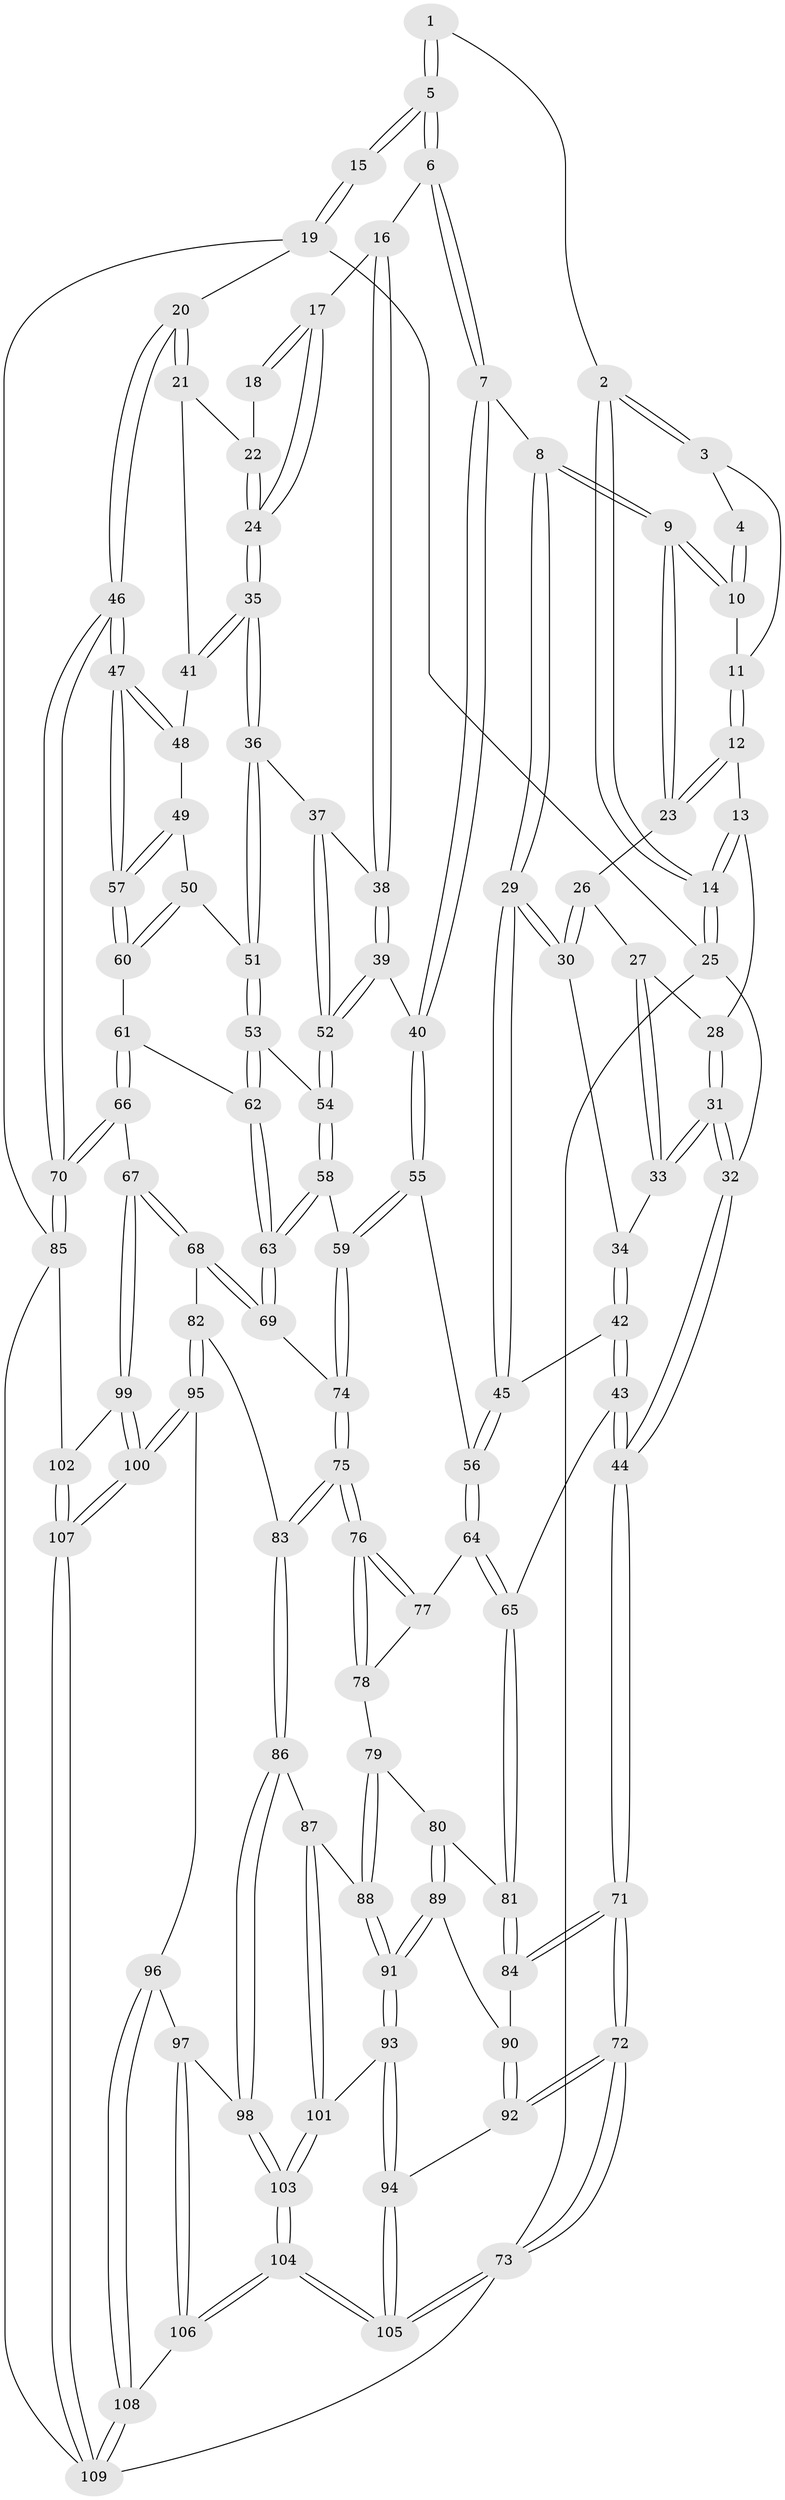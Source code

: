 // Generated by graph-tools (version 1.1) at 2025/03/03/09/25 03:03:22]
// undirected, 109 vertices, 269 edges
graph export_dot {
graph [start="1"]
  node [color=gray90,style=filled];
  1 [pos="+0.2832141255039328+0"];
  2 [pos="+0+0"];
  3 [pos="+0.15455845810351804+0.04190522875277224"];
  4 [pos="+0.2096431943037937+0.02252815214793746"];
  5 [pos="+0.49768071068594155+0"];
  6 [pos="+0.5021904261874217+0"];
  7 [pos="+0.4427436708515101+0.06712205002156726"];
  8 [pos="+0.2905594215431291+0.2021097644516158"];
  9 [pos="+0.21946523984384494+0.1322008650986305"];
  10 [pos="+0.2074638039488154+0.05700430295672071"];
  11 [pos="+0.15496539901203157+0.044010770372796965"];
  12 [pos="+0.14677427818841285+0.09918125244314079"];
  13 [pos="+0.05154549667255218+0.05158961573749685"];
  14 [pos="+0+0"];
  15 [pos="+1+0"];
  16 [pos="+0.5615176101102309+0.031802916578090715"];
  17 [pos="+0.6300861808578344+0.07934114298655498"];
  18 [pos="+0.8105266624668819+0.04455580304100541"];
  19 [pos="+1+0"];
  20 [pos="+1+0"];
  21 [pos="+0.907226793406847+0.15322126961933727"];
  22 [pos="+0.8144277709580251+0.06376525465488837"];
  23 [pos="+0.15050936251440752+0.10366294299588773"];
  24 [pos="+0.727176344613643+0.17252876031138267"];
  25 [pos="+0+0"];
  26 [pos="+0.10496431270212872+0.14669078418605583"];
  27 [pos="+0.07147528178854669+0.15000377140662002"];
  28 [pos="+0.06588686450002147+0.14241612569228945"];
  29 [pos="+0.28804923494034623+0.20862137342663967"];
  30 [pos="+0.13279154342693583+0.18138931627093408"];
  31 [pos="+0+0.18488884541333914"];
  32 [pos="+0+0.1864052961077933"];
  33 [pos="+0.06521845162902877+0.2038996344052944"];
  34 [pos="+0.07395433012100161+0.21543772901686287"];
  35 [pos="+0.7562024245462432+0.21404965580899674"];
  36 [pos="+0.7461990864861056+0.2461853404589759"];
  37 [pos="+0.6466838259245019+0.2728601811260765"];
  38 [pos="+0.5898303866624895+0.21815438855017005"];
  39 [pos="+0.5479281286956759+0.31879370000350843"];
  40 [pos="+0.5097549907701456+0.3030714886068874"];
  41 [pos="+0.8659024749519499+0.19170702269713438"];
  42 [pos="+0.10874751437220496+0.338490844838937"];
  43 [pos="+0+0.4305490824456039"];
  44 [pos="+0+0.43572130389102587"];
  45 [pos="+0.261134683222167+0.34179014320167084"];
  46 [pos="+1+0.46312439238480774"];
  47 [pos="+1+0.4291872129211124"];
  48 [pos="+0.8846876771380895+0.2349896366153594"];
  49 [pos="+0.8624821397869344+0.3389101446210726"];
  50 [pos="+0.768965754215247+0.3397373030312662"];
  51 [pos="+0.7571442587924527+0.3357902959610772"];
  52 [pos="+0.5727648572830831+0.3407171451776225"];
  53 [pos="+0.7349701913290804+0.368111600067476"];
  54 [pos="+0.5771464223757905+0.3526783985234069"];
  55 [pos="+0.3355336818311319+0.394088403923638"];
  56 [pos="+0.28903883948313835+0.38705539735767047"];
  57 [pos="+1+0.42865478222336195"];
  58 [pos="+0.5714610255379612+0.3927251226097082"];
  59 [pos="+0.47782850490730805+0.47843135658215546"];
  60 [pos="+0.8654033067401952+0.43953931831079235"];
  61 [pos="+0.8011022608546766+0.4835452857520619"];
  62 [pos="+0.7229353717228788+0.44867159638181064"];
  63 [pos="+0.6721124468824553+0.4936293928944541"];
  64 [pos="+0.263326484463715+0.48701588452186073"];
  65 [pos="+0.1572299287663528+0.5737534706469432"];
  66 [pos="+0.8714892324280491+0.7082192986712523"];
  67 [pos="+0.8687935331406121+0.7097893792184645"];
  68 [pos="+0.7507454907814697+0.6828436885650867"];
  69 [pos="+0.6565548528042463+0.5418491951871073"];
  70 [pos="+1+0.6279669742875583"];
  71 [pos="+0+0.6414790191882963"];
  72 [pos="+0+0.7349504887579466"];
  73 [pos="+0+1"];
  74 [pos="+0.5121744593506415+0.5639782754923236"];
  75 [pos="+0.4710700997416231+0.6555238675815549"];
  76 [pos="+0.4632750996497566+0.6530416508135537"];
  77 [pos="+0.3116691534936318+0.5654901743674631"];
  78 [pos="+0.28111944577053705+0.6924121070228363"];
  79 [pos="+0.2733035268037047+0.7024722605235477"];
  80 [pos="+0.17896629731226352+0.6945711974010456"];
  81 [pos="+0.1511372451104321+0.6178936722123083"];
  82 [pos="+0.5787667222695909+0.7630604097702607"];
  83 [pos="+0.49493545043362985+0.7405205268761603"];
  84 [pos="+0+0.6831121630332543"];
  85 [pos="+1+0.9908389447836061"];
  86 [pos="+0.4121149972268432+0.8273055677926899"];
  87 [pos="+0.3493678163782667+0.8033158186873937"];
  88 [pos="+0.3191567214254909+0.7820003237469548"];
  89 [pos="+0.17633289352880166+0.7001282205665667"];
  90 [pos="+0.04235469791051955+0.7309793446947418"];
  91 [pos="+0.15824611403639305+0.82378965247769"];
  92 [pos="+0.09071968961977238+0.8354985725086103"];
  93 [pos="+0.13780247239488164+0.8619333717166422"];
  94 [pos="+0.12443616651715884+0.8659080106033066"];
  95 [pos="+0.630025984361445+0.8963007437738434"];
  96 [pos="+0.5903367439444202+0.9411844836714293"];
  97 [pos="+0.5145303552781033+0.9243235739983446"];
  98 [pos="+0.41031776714131263+0.860218089063091"];
  99 [pos="+0.8327887211569474+0.8633462415379923"];
  100 [pos="+0.7842641409602866+0.9376285544160998"];
  101 [pos="+0.19742444343816745+0.8986166092839117"];
  102 [pos="+0.9624245049014483+0.9428913602389304"];
  103 [pos="+0.3333539276159356+1"];
  104 [pos="+0.34251428924349364+1"];
  105 [pos="+0+1"];
  106 [pos="+0.44676878079527604+1"];
  107 [pos="+0.8012924950606329+1"];
  108 [pos="+0.546329261537953+1"];
  109 [pos="+0.8008076046410534+1"];
  1 -- 2;
  1 -- 5;
  1 -- 5;
  2 -- 3;
  2 -- 3;
  2 -- 14;
  2 -- 14;
  3 -- 4;
  3 -- 11;
  4 -- 10;
  4 -- 10;
  5 -- 6;
  5 -- 6;
  5 -- 15;
  5 -- 15;
  6 -- 7;
  6 -- 7;
  6 -- 16;
  7 -- 8;
  7 -- 40;
  7 -- 40;
  8 -- 9;
  8 -- 9;
  8 -- 29;
  8 -- 29;
  9 -- 10;
  9 -- 10;
  9 -- 23;
  9 -- 23;
  10 -- 11;
  11 -- 12;
  11 -- 12;
  12 -- 13;
  12 -- 23;
  12 -- 23;
  13 -- 14;
  13 -- 14;
  13 -- 28;
  14 -- 25;
  14 -- 25;
  15 -- 19;
  15 -- 19;
  16 -- 17;
  16 -- 38;
  16 -- 38;
  17 -- 18;
  17 -- 18;
  17 -- 24;
  17 -- 24;
  18 -- 22;
  19 -- 20;
  19 -- 25;
  19 -- 85;
  20 -- 21;
  20 -- 21;
  20 -- 46;
  20 -- 46;
  21 -- 22;
  21 -- 41;
  22 -- 24;
  22 -- 24;
  23 -- 26;
  24 -- 35;
  24 -- 35;
  25 -- 32;
  25 -- 73;
  26 -- 27;
  26 -- 30;
  26 -- 30;
  27 -- 28;
  27 -- 33;
  27 -- 33;
  28 -- 31;
  28 -- 31;
  29 -- 30;
  29 -- 30;
  29 -- 45;
  29 -- 45;
  30 -- 34;
  31 -- 32;
  31 -- 32;
  31 -- 33;
  31 -- 33;
  32 -- 44;
  32 -- 44;
  33 -- 34;
  34 -- 42;
  34 -- 42;
  35 -- 36;
  35 -- 36;
  35 -- 41;
  35 -- 41;
  36 -- 37;
  36 -- 51;
  36 -- 51;
  37 -- 38;
  37 -- 52;
  37 -- 52;
  38 -- 39;
  38 -- 39;
  39 -- 40;
  39 -- 52;
  39 -- 52;
  40 -- 55;
  40 -- 55;
  41 -- 48;
  42 -- 43;
  42 -- 43;
  42 -- 45;
  43 -- 44;
  43 -- 44;
  43 -- 65;
  44 -- 71;
  44 -- 71;
  45 -- 56;
  45 -- 56;
  46 -- 47;
  46 -- 47;
  46 -- 70;
  46 -- 70;
  47 -- 48;
  47 -- 48;
  47 -- 57;
  47 -- 57;
  48 -- 49;
  49 -- 50;
  49 -- 57;
  49 -- 57;
  50 -- 51;
  50 -- 60;
  50 -- 60;
  51 -- 53;
  51 -- 53;
  52 -- 54;
  52 -- 54;
  53 -- 54;
  53 -- 62;
  53 -- 62;
  54 -- 58;
  54 -- 58;
  55 -- 56;
  55 -- 59;
  55 -- 59;
  56 -- 64;
  56 -- 64;
  57 -- 60;
  57 -- 60;
  58 -- 59;
  58 -- 63;
  58 -- 63;
  59 -- 74;
  59 -- 74;
  60 -- 61;
  61 -- 62;
  61 -- 66;
  61 -- 66;
  62 -- 63;
  62 -- 63;
  63 -- 69;
  63 -- 69;
  64 -- 65;
  64 -- 65;
  64 -- 77;
  65 -- 81;
  65 -- 81;
  66 -- 67;
  66 -- 70;
  66 -- 70;
  67 -- 68;
  67 -- 68;
  67 -- 99;
  67 -- 99;
  68 -- 69;
  68 -- 69;
  68 -- 82;
  69 -- 74;
  70 -- 85;
  70 -- 85;
  71 -- 72;
  71 -- 72;
  71 -- 84;
  71 -- 84;
  72 -- 73;
  72 -- 73;
  72 -- 92;
  72 -- 92;
  73 -- 105;
  73 -- 105;
  73 -- 109;
  74 -- 75;
  74 -- 75;
  75 -- 76;
  75 -- 76;
  75 -- 83;
  75 -- 83;
  76 -- 77;
  76 -- 77;
  76 -- 78;
  76 -- 78;
  77 -- 78;
  78 -- 79;
  79 -- 80;
  79 -- 88;
  79 -- 88;
  80 -- 81;
  80 -- 89;
  80 -- 89;
  81 -- 84;
  81 -- 84;
  82 -- 83;
  82 -- 95;
  82 -- 95;
  83 -- 86;
  83 -- 86;
  84 -- 90;
  85 -- 102;
  85 -- 109;
  86 -- 87;
  86 -- 98;
  86 -- 98;
  87 -- 88;
  87 -- 101;
  87 -- 101;
  88 -- 91;
  88 -- 91;
  89 -- 90;
  89 -- 91;
  89 -- 91;
  90 -- 92;
  90 -- 92;
  91 -- 93;
  91 -- 93;
  92 -- 94;
  93 -- 94;
  93 -- 94;
  93 -- 101;
  94 -- 105;
  94 -- 105;
  95 -- 96;
  95 -- 100;
  95 -- 100;
  96 -- 97;
  96 -- 108;
  96 -- 108;
  97 -- 98;
  97 -- 106;
  97 -- 106;
  98 -- 103;
  98 -- 103;
  99 -- 100;
  99 -- 100;
  99 -- 102;
  100 -- 107;
  100 -- 107;
  101 -- 103;
  101 -- 103;
  102 -- 107;
  102 -- 107;
  103 -- 104;
  103 -- 104;
  104 -- 105;
  104 -- 105;
  104 -- 106;
  104 -- 106;
  106 -- 108;
  107 -- 109;
  107 -- 109;
  108 -- 109;
  108 -- 109;
}
